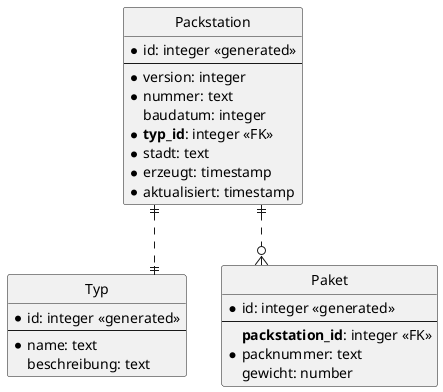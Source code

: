 ' Preview durch <Alt>d

@startuml ER Diagramm

' hide the spot
hide circle

' evtl. Prbleme mit Kraehenfuessen vermeiden
skinparam linetype ortho

entity "Packstation" {
  * id: integer <<generated>>
  --
  * version: integer
  * nummer: text
    baudatum: integer
  * **typ_id**: integer <<FK>>
  * stadt: text
  * erzeugt: timestamp
  * aktualisiert: timestamp
}

entity "Typ" {
  * id: integer <<generated>>
  --
  * name: text
    beschreibung: text
}

entity "Paket" {
  * id: integer <<generated>>
  --
    **packstation_id**: integer <<FK>>
  * packnummer: text
    gewicht: number
}

Packstation ||..|| Typ
Packstation ||..o{ Paket

@enduml
